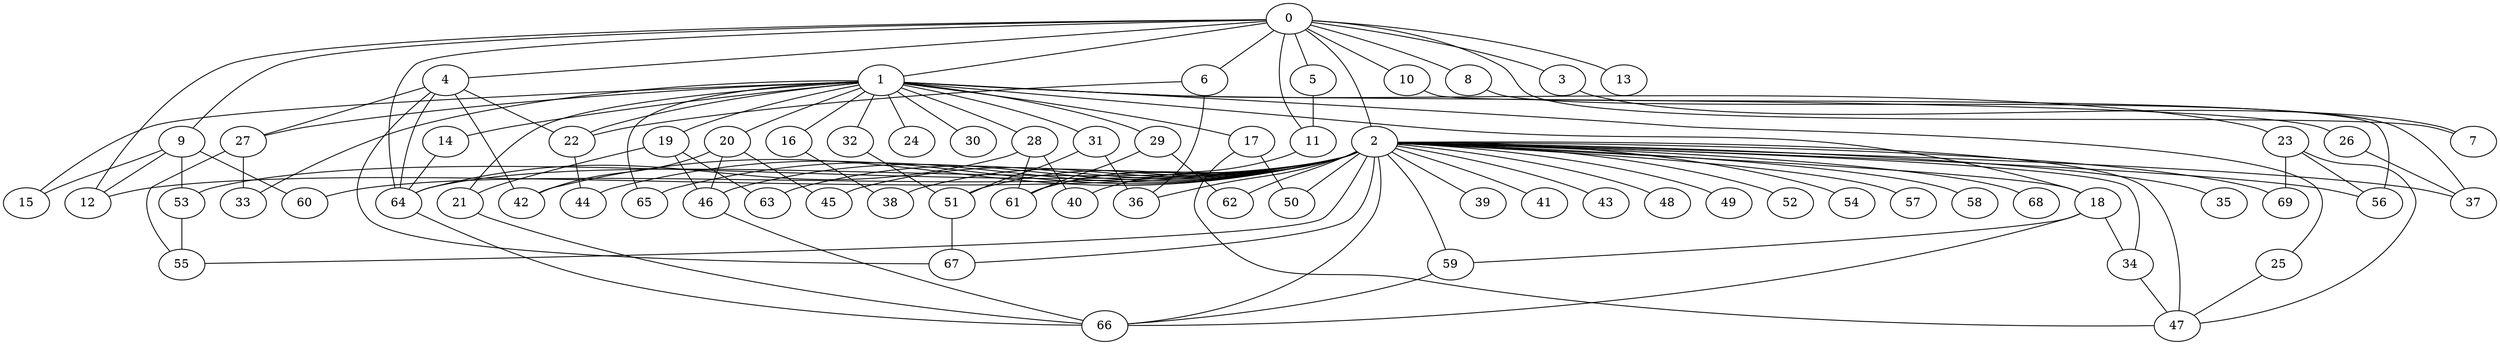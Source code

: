 
graph graphname {
    0 -- 1
0 -- 2
0 -- 3
0 -- 4
0 -- 5
0 -- 6
0 -- 7
0 -- 8
0 -- 9
0 -- 10
0 -- 11
0 -- 12
0 -- 13
0 -- 64
1 -- 32
1 -- 33
1 -- 14
1 -- 15
1 -- 16
1 -- 17
1 -- 18
1 -- 19
1 -- 20
1 -- 21
1 -- 22
1 -- 23
1 -- 24
1 -- 25
1 -- 26
1 -- 27
1 -- 28
1 -- 29
1 -- 30
1 -- 31
1 -- 65
2 -- 34
2 -- 35
2 -- 36
2 -- 37
2 -- 38
2 -- 39
2 -- 40
2 -- 41
2 -- 42
2 -- 43
2 -- 44
2 -- 45
2 -- 46
2 -- 47
2 -- 48
2 -- 49
2 -- 50
2 -- 51
2 -- 52
2 -- 53
2 -- 54
2 -- 55
2 -- 56
2 -- 57
2 -- 58
2 -- 59
2 -- 60
2 -- 61
2 -- 62
2 -- 63
2 -- 64
2 -- 65
2 -- 66
2 -- 67
2 -- 68
2 -- 69
2 -- 18
2 -- 12
3 -- 7
4 -- 27
4 -- 22
4 -- 67
4 -- 42
4 -- 64
5 -- 11
6 -- 22
6 -- 36
8 -- 37
9 -- 15
9 -- 53
9 -- 60
9 -- 12
10 -- 56
11 -- 61
14 -- 64
16 -- 38
17 -- 50
17 -- 47
18 -- 66
18 -- 59
18 -- 34
19 -- 63
19 -- 21
19 -- 46
20 -- 46
20 -- 45
20 -- 42
21 -- 66
22 -- 44
23 -- 47
23 -- 69
23 -- 56
25 -- 47
26 -- 37
27 -- 55
27 -- 33
28 -- 64
28 -- 61
28 -- 40
29 -- 62
29 -- 61
31 -- 36
31 -- 51
32 -- 51
34 -- 47
46 -- 66
51 -- 67
53 -- 55
59 -- 66
64 -- 66

}
